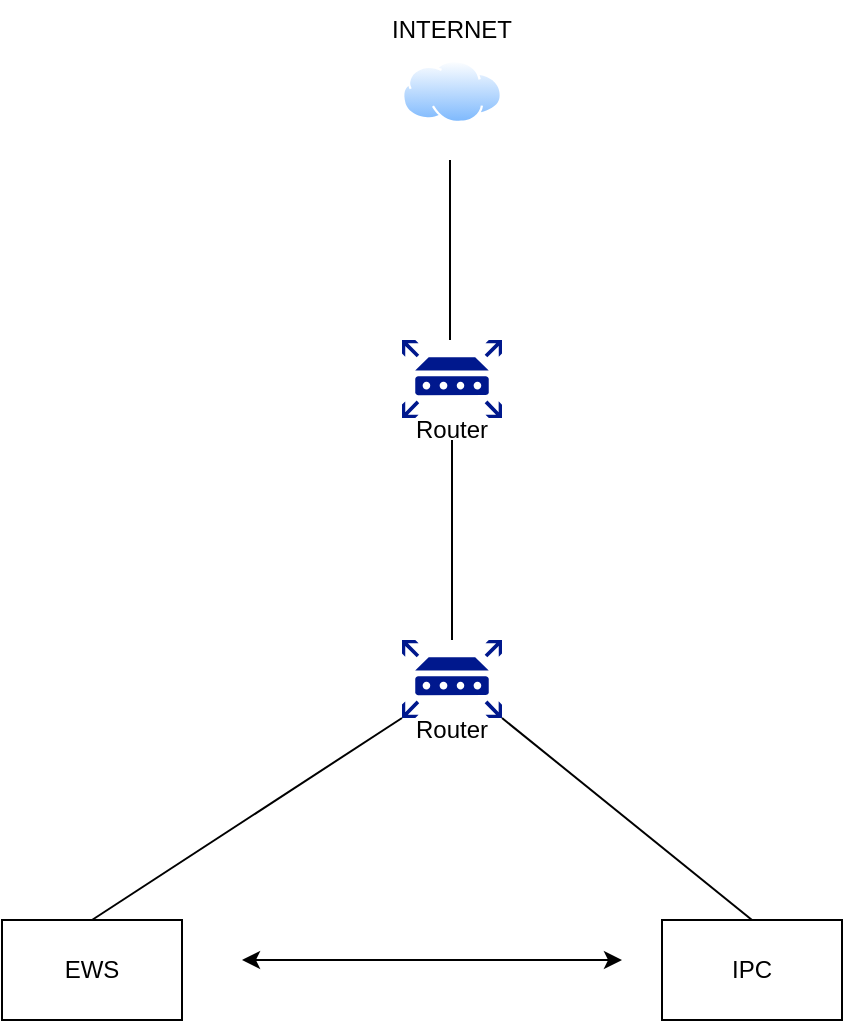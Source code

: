<mxfile version="18.1.1" type="github"><diagram id="JuE2_ey9mY-R75NaOJZO" name="Page-1"><mxGraphModel dx="946" dy="615" grid="1" gridSize="10" guides="1" tooltips="1" connect="1" arrows="1" fold="1" page="1" pageScale="1" pageWidth="850" pageHeight="1100" math="0" shadow="0"><root><mxCell id="0"/><mxCell id="1" parent="0"/><mxCell id="dA7jQEuh9acfvb5CQabh-1" value="" style="aspect=fixed;perimeter=ellipsePerimeter;html=1;align=center;shadow=0;dashed=0;spacingTop=3;image;image=img/lib/active_directory/internet_cloud.svg;" vertex="1" parent="1"><mxGeometry x="410" y="70" width="50" height="31.5" as="geometry"/></mxCell><mxCell id="dA7jQEuh9acfvb5CQabh-2" value="" style="sketch=0;aspect=fixed;pointerEvents=1;shadow=0;dashed=0;html=1;strokeColor=none;labelPosition=center;verticalLabelPosition=bottom;verticalAlign=top;align=center;fillColor=#00188D;shape=mxgraph.mscae.enterprise.router" vertex="1" parent="1"><mxGeometry x="410" y="210" width="50" height="39" as="geometry"/></mxCell><mxCell id="dA7jQEuh9acfvb5CQabh-3" value="" style="sketch=0;aspect=fixed;pointerEvents=1;shadow=0;dashed=0;html=1;strokeColor=none;labelPosition=center;verticalLabelPosition=bottom;verticalAlign=top;align=center;fillColor=#00188D;shape=mxgraph.mscae.enterprise.router" vertex="1" parent="1"><mxGeometry x="410" y="360" width="50" height="39" as="geometry"/></mxCell><mxCell id="dA7jQEuh9acfvb5CQabh-4" value="EWS" style="rounded=0;whiteSpace=wrap;html=1;" vertex="1" parent="1"><mxGeometry x="210" y="500" width="90" height="50" as="geometry"/></mxCell><mxCell id="dA7jQEuh9acfvb5CQabh-5" value="IPC" style="rounded=0;whiteSpace=wrap;html=1;" vertex="1" parent="1"><mxGeometry x="540" y="500" width="90" height="50" as="geometry"/></mxCell><mxCell id="dA7jQEuh9acfvb5CQabh-6" value="" style="endArrow=classic;startArrow=classic;html=1;rounded=0;" edge="1" parent="1"><mxGeometry width="50" height="50" relative="1" as="geometry"><mxPoint x="330" y="520" as="sourcePoint"/><mxPoint x="520" y="520" as="targetPoint"/></mxGeometry></mxCell><mxCell id="dA7jQEuh9acfvb5CQabh-7" value="" style="endArrow=none;html=1;rounded=0;entryX=0;entryY=1;entryDx=0;entryDy=0;entryPerimeter=0;exitX=0.5;exitY=0;exitDx=0;exitDy=0;" edge="1" parent="1" source="dA7jQEuh9acfvb5CQabh-4" target="dA7jQEuh9acfvb5CQabh-3"><mxGeometry width="50" height="50" relative="1" as="geometry"><mxPoint x="270" y="490" as="sourcePoint"/><mxPoint x="320" y="440" as="targetPoint"/></mxGeometry></mxCell><mxCell id="dA7jQEuh9acfvb5CQabh-8" value="" style="endArrow=none;html=1;rounded=0;entryX=0.5;entryY=0;entryDx=0;entryDy=0;exitX=1;exitY=1;exitDx=0;exitDy=0;exitPerimeter=0;" edge="1" parent="1" source="dA7jQEuh9acfvb5CQabh-3" target="dA7jQEuh9acfvb5CQabh-5"><mxGeometry width="50" height="50" relative="1" as="geometry"><mxPoint x="280" y="500" as="sourcePoint"/><mxPoint x="420" y="409" as="targetPoint"/></mxGeometry></mxCell><mxCell id="dA7jQEuh9acfvb5CQabh-11" value="" style="endArrow=none;html=1;rounded=0;" edge="1" parent="1"><mxGeometry width="50" height="50" relative="1" as="geometry"><mxPoint x="435" y="360" as="sourcePoint"/><mxPoint x="435" y="260" as="targetPoint"/></mxGeometry></mxCell><mxCell id="dA7jQEuh9acfvb5CQabh-12" value="" style="endArrow=none;html=1;rounded=0;exitX=0.46;exitY=-0.051;exitDx=0;exitDy=0;exitPerimeter=0;" edge="1" parent="1"><mxGeometry width="50" height="50" relative="1" as="geometry"><mxPoint x="434" y="210.001" as="sourcePoint"/><mxPoint x="434" y="120" as="targetPoint"/></mxGeometry></mxCell><mxCell id="dA7jQEuh9acfvb5CQabh-13" value="INTERNET" style="text;html=1;strokeColor=none;fillColor=none;align=center;verticalAlign=middle;whiteSpace=wrap;rounded=0;" vertex="1" parent="1"><mxGeometry x="405" y="40" width="60" height="30" as="geometry"/></mxCell><mxCell id="dA7jQEuh9acfvb5CQabh-14" value="Router" style="text;html=1;strokeColor=none;fillColor=none;align=center;verticalAlign=middle;whiteSpace=wrap;rounded=0;" vertex="1" parent="1"><mxGeometry x="405" y="240" width="60" height="30" as="geometry"/></mxCell><mxCell id="dA7jQEuh9acfvb5CQabh-15" value="Router" style="text;html=1;strokeColor=none;fillColor=none;align=center;verticalAlign=middle;whiteSpace=wrap;rounded=0;" vertex="1" parent="1"><mxGeometry x="405" y="390" width="60" height="30" as="geometry"/></mxCell></root></mxGraphModel></diagram></mxfile>